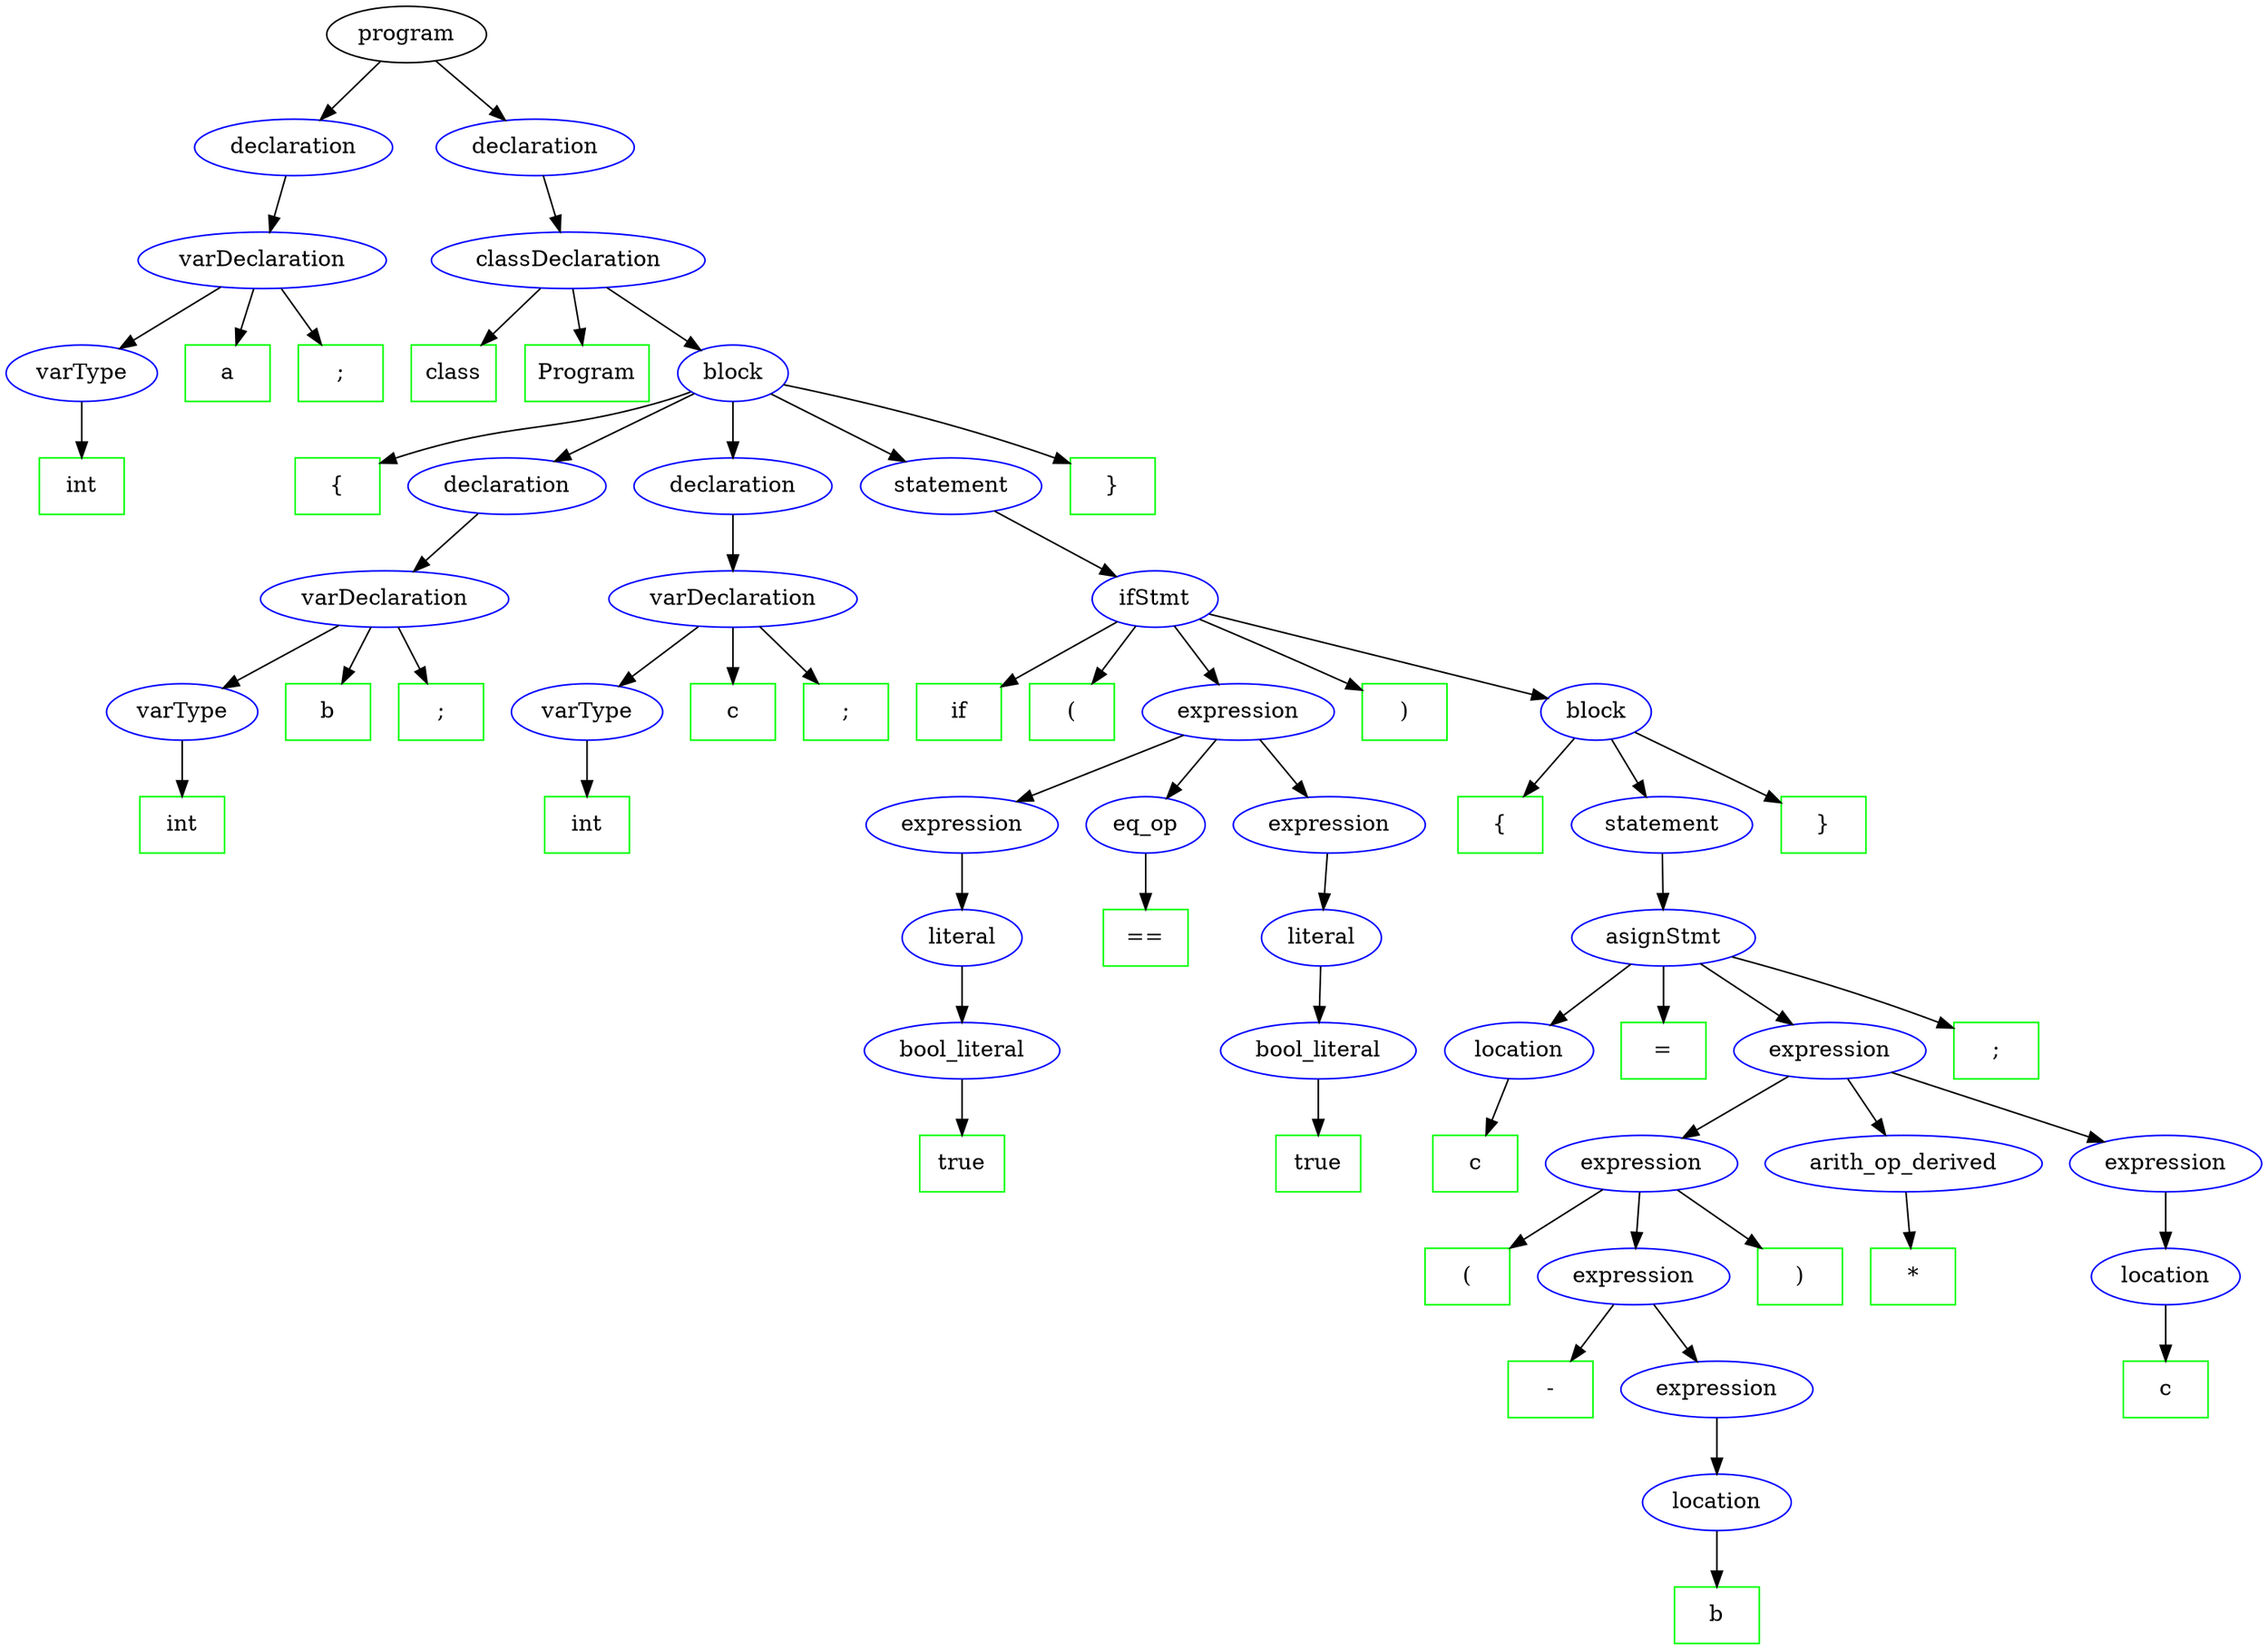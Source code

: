 // gramatic
digraph Gramatica {
	0 [label=program]
	1 [label=declaration color=blue shape=ellipse]
	0 -> 1
	2 [label=varDeclaration color=blue shape=ellipse]
	1 -> 2
	3 [label=varType color=blue shape=ellipse]
	2 -> 3
	4 [label=int color=green shape=rectangle]
	3 -> 4
	5 [label=a color=green shape=rectangle]
	2 -> 5
	6 [label=";" color=green shape=rectangle]
	2 -> 6
	7 [label=declaration color=blue shape=ellipse]
	0 -> 7
	8 [label=classDeclaration color=blue shape=ellipse]
	7 -> 8
	9 [label=class color=green shape=rectangle]
	8 -> 9
	10 [label=Program color=green shape=rectangle]
	8 -> 10
	11 [label=block color=blue shape=ellipse]
	8 -> 11
	12 [label="{" color=green shape=rectangle]
	11 -> 12
	13 [label=declaration color=blue shape=ellipse]
	11 -> 13
	14 [label=varDeclaration color=blue shape=ellipse]
	13 -> 14
	15 [label=varType color=blue shape=ellipse]
	14 -> 15
	16 [label=int color=green shape=rectangle]
	15 -> 16
	17 [label=b color=green shape=rectangle]
	14 -> 17
	18 [label=";" color=green shape=rectangle]
	14 -> 18
	19 [label=declaration color=blue shape=ellipse]
	11 -> 19
	20 [label=varDeclaration color=blue shape=ellipse]
	19 -> 20
	21 [label=varType color=blue shape=ellipse]
	20 -> 21
	22 [label=int color=green shape=rectangle]
	21 -> 22
	23 [label=c color=green shape=rectangle]
	20 -> 23
	24 [label=";" color=green shape=rectangle]
	20 -> 24
	25 [label=statement color=blue shape=ellipse]
	11 -> 25
	26 [label=ifStmt color=blue shape=ellipse]
	25 -> 26
	27 [label=if color=green shape=rectangle]
	26 -> 27
	28 [label="(" color=green shape=rectangle]
	26 -> 28
	29 [label=expression color=blue shape=ellipse]
	26 -> 29
	30 [label=expression color=blue shape=ellipse]
	29 -> 30
	31 [label=literal color=blue shape=ellipse]
	30 -> 31
	32 [label=bool_literal color=blue shape=ellipse]
	31 -> 32
	33 [label=true color=green shape=rectangle]
	32 -> 33
	34 [label=eq_op color=blue shape=ellipse]
	29 -> 34
	35 [label="==" color=green shape=rectangle]
	34 -> 35
	36 [label=expression color=blue shape=ellipse]
	29 -> 36
	37 [label=literal color=blue shape=ellipse]
	36 -> 37
	38 [label=bool_literal color=blue shape=ellipse]
	37 -> 38
	39 [label=true color=green shape=rectangle]
	38 -> 39
	40 [label=")" color=green shape=rectangle]
	26 -> 40
	41 [label=block color=blue shape=ellipse]
	26 -> 41
	42 [label="{" color=green shape=rectangle]
	41 -> 42
	43 [label=statement color=blue shape=ellipse]
	41 -> 43
	44 [label=asignStmt color=blue shape=ellipse]
	43 -> 44
	45 [label=location color=blue shape=ellipse]
	44 -> 45
	46 [label=c color=green shape=rectangle]
	45 -> 46
	47 [label="=" color=green shape=rectangle]
	44 -> 47
	48 [label=expression color=blue shape=ellipse]
	44 -> 48
	49 [label=expression color=blue shape=ellipse]
	48 -> 49
	50 [label="(" color=green shape=rectangle]
	49 -> 50
	51 [label=expression color=blue shape=ellipse]
	49 -> 51
	52 [label="-" color=green shape=rectangle]
	51 -> 52
	53 [label=expression color=blue shape=ellipse]
	51 -> 53
	54 [label=location color=blue shape=ellipse]
	53 -> 54
	55 [label=b color=green shape=rectangle]
	54 -> 55
	56 [label=")" color=green shape=rectangle]
	49 -> 56
	57 [label=arith_op_derived color=blue shape=ellipse]
	48 -> 57
	58 [label="*" color=green shape=rectangle]
	57 -> 58
	59 [label=expression color=blue shape=ellipse]
	48 -> 59
	60 [label=location color=blue shape=ellipse]
	59 -> 60
	61 [label=c color=green shape=rectangle]
	60 -> 61
	62 [label=";" color=green shape=rectangle]
	44 -> 62
	63 [label="}" color=green shape=rectangle]
	41 -> 63
	64 [label="}" color=green shape=rectangle]
	11 -> 64
}
